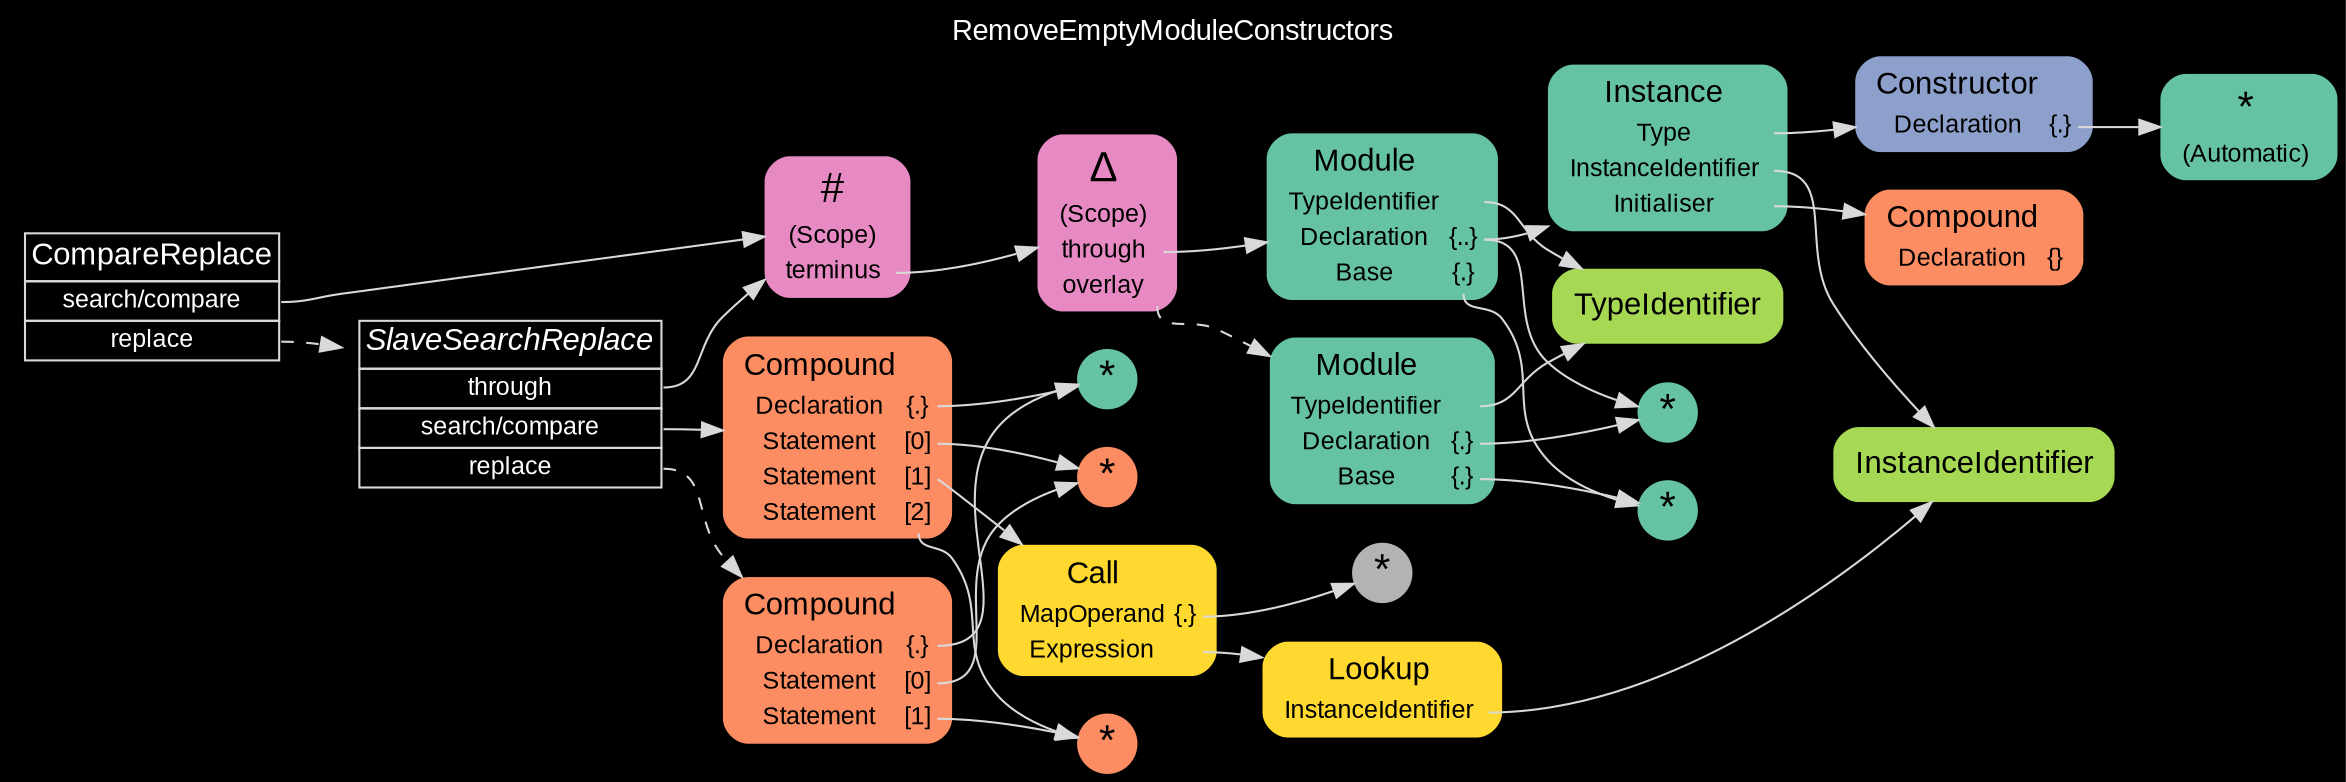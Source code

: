 digraph "RemoveEmptyModuleConstructors" {
label = "RemoveEmptyModuleConstructors"
labelloc = t
graph [
    rankdir = "LR"
    ranksep = 0.3
    bgcolor = black
    color = grey85
    fontcolor = white
    fontname = "Arial"
];
node [
    fontname = "Arial"
];
edge [
    fontname = "Arial"
];

// -------------------- transformation figure --------------------
// -------- block CR#B-3-6 ----------
"CR#B-3-6" [
    fillcolor = black
    fontsize = "12"
    fontcolor = grey60
    shape = "plaintext"
    label = <<TABLE BORDER="0" CELLBORDER="1" CELLSPACING="0">
     <TR><TD><FONT COLOR="white" POINT-SIZE="15">CompareReplace</FONT></TD></TR>
     <TR><TD PORT="port0"><FONT COLOR="white" POINT-SIZE="12">search/compare</FONT></TD></TR>
     <TR><TD PORT="port1"><FONT COLOR="white" POINT-SIZE="12">replace</FONT></TD></TR>
    </TABLE>>
    style = "filled"
    color = grey85
];

// -------- block #B-2-183 ----------
"#B-2-183" [
    fillcolor = "/set28/4"
    fontsize = "12"
    fontcolor = grey60
    shape = "plaintext"
    label = <<TABLE BORDER="0" CELLBORDER="0" CELLSPACING="0">
     <TR><TD><FONT COLOR="black" POINT-SIZE="20">#</FONT></TD></TR>
     <TR><TD><FONT COLOR="black" POINT-SIZE="12">(Scope)</FONT></TD><TD PORT="port0"></TD></TR>
     <TR><TD><FONT COLOR="black" POINT-SIZE="12">terminus</FONT></TD><TD PORT="port1"></TD></TR>
    </TABLE>>
    style = "rounded,filled"
];

// -------- block #B-2-184 ----------
"#B-2-184" [
    fillcolor = "/set28/4"
    fontsize = "12"
    fontcolor = grey60
    shape = "plaintext"
    label = <<TABLE BORDER="0" CELLBORDER="0" CELLSPACING="0">
     <TR><TD><FONT COLOR="black" POINT-SIZE="20">Δ</FONT></TD></TR>
     <TR><TD><FONT COLOR="black" POINT-SIZE="12">(Scope)</FONT></TD><TD PORT="port0"></TD></TR>
     <TR><TD><FONT COLOR="black" POINT-SIZE="12">through</FONT></TD><TD PORT="port1"></TD></TR>
     <TR><TD><FONT COLOR="black" POINT-SIZE="12">overlay</FONT></TD><TD PORT="port2"></TD></TR>
    </TABLE>>
    style = "rounded,filled"
];

// -------- block #B-2-193 ----------
"#B-2-193" [
    fillcolor = "/set28/1"
    fontsize = "12"
    fontcolor = grey60
    shape = "plaintext"
    label = <<TABLE BORDER="0" CELLBORDER="0" CELLSPACING="0">
     <TR><TD><FONT COLOR="black" POINT-SIZE="15">Module</FONT></TD></TR>
     <TR><TD><FONT COLOR="black" POINT-SIZE="12">TypeIdentifier</FONT></TD><TD PORT="port0"></TD></TR>
     <TR><TD><FONT COLOR="black" POINT-SIZE="12">Declaration</FONT></TD><TD PORT="port1"><FONT COLOR="black" POINT-SIZE="12">{..}</FONT></TD></TR>
     <TR><TD><FONT COLOR="black" POINT-SIZE="12">Base</FONT></TD><TD PORT="port2"><FONT COLOR="black" POINT-SIZE="12">{.}</FONT></TD></TR>
    </TABLE>>
    style = "rounded,filled"
];

// -------- block #B-2-202 ----------
"#B-2-202" [
    fillcolor = "/set28/5"
    fontsize = "12"
    fontcolor = grey60
    shape = "plaintext"
    label = <<TABLE BORDER="0" CELLBORDER="0" CELLSPACING="0">
     <TR><TD><FONT COLOR="black" POINT-SIZE="15">TypeIdentifier</FONT></TD></TR>
    </TABLE>>
    style = "rounded,filled"
];

// -------- block #B-2-197 ----------
"#B-2-197" [
    fillcolor = "/set28/1"
    fontsize = "12"
    fontcolor = grey60
    shape = "plaintext"
    label = <<TABLE BORDER="0" CELLBORDER="0" CELLSPACING="0">
     <TR><TD><FONT COLOR="black" POINT-SIZE="15">Instance</FONT></TD></TR>
     <TR><TD><FONT COLOR="black" POINT-SIZE="12">Type</FONT></TD><TD PORT="port0"></TD></TR>
     <TR><TD><FONT COLOR="black" POINT-SIZE="12">InstanceIdentifier</FONT></TD><TD PORT="port1"></TD></TR>
     <TR><TD><FONT COLOR="black" POINT-SIZE="12">Initialiser</FONT></TD><TD PORT="port2"></TD></TR>
    </TABLE>>
    style = "rounded,filled"
];

// -------- block #B-2-200 ----------
"#B-2-200" [
    fillcolor = "/set28/3"
    fontsize = "12"
    fontcolor = grey60
    shape = "plaintext"
    label = <<TABLE BORDER="0" CELLBORDER="0" CELLSPACING="0">
     <TR><TD><FONT COLOR="black" POINT-SIZE="15">Constructor</FONT></TD></TR>
     <TR><TD><FONT COLOR="black" POINT-SIZE="12">Declaration</FONT></TD><TD PORT="port0"><FONT COLOR="black" POINT-SIZE="12">{.}</FONT></TD></TR>
    </TABLE>>
    style = "rounded,filled"
];

// -------- block #B-2-199 ----------
"#B-2-199" [
    fillcolor = "/set28/1"
    fontsize = "12"
    fontcolor = grey60
    shape = "plaintext"
    label = <<TABLE BORDER="0" CELLBORDER="0" CELLSPACING="0">
     <TR><TD><FONT COLOR="black" POINT-SIZE="20">*</FONT></TD></TR>
     <TR><TD><FONT COLOR="black" POINT-SIZE="12">(Automatic)</FONT></TD><TD PORT="port0"></TD></TR>
    </TABLE>>
    style = "rounded,filled"
];

// -------- block #B-2-198 ----------
"#B-2-198" [
    fillcolor = "/set28/5"
    fontsize = "12"
    fontcolor = grey60
    shape = "plaintext"
    label = <<TABLE BORDER="0" CELLBORDER="0" CELLSPACING="0">
     <TR><TD><FONT COLOR="black" POINT-SIZE="15">InstanceIdentifier</FONT></TD></TR>
    </TABLE>>
    style = "rounded,filled"
];

// -------- block #B-2-190 ----------
"#B-2-190" [
    fillcolor = "/set28/2"
    fontsize = "12"
    fontcolor = grey60
    shape = "plaintext"
    label = <<TABLE BORDER="0" CELLBORDER="0" CELLSPACING="0">
     <TR><TD><FONT COLOR="black" POINT-SIZE="15">Compound</FONT></TD></TR>
     <TR><TD><FONT COLOR="black" POINT-SIZE="12">Declaration</FONT></TD><TD PORT="port0"><FONT COLOR="black" POINT-SIZE="12">{}</FONT></TD></TR>
    </TABLE>>
    style = "rounded,filled"
];

// -------- block #B-2-185 ----------
"#B-2-185" [
    fillcolor = "/set28/1"
    fontsize = "12"
    fontcolor = grey60
    shape = "circle"
    label = <<FONT COLOR="black" POINT-SIZE="20">*</FONT>>
    style = "filled"
    penwidth = 0.0
    fixedsize = true
    width = 0.4
    height = 0.4
];

// -------- block #B-2-201 ----------
"#B-2-201" [
    fillcolor = "/set28/1"
    fontsize = "12"
    fontcolor = grey60
    shape = "circle"
    label = <<FONT COLOR="black" POINT-SIZE="20">*</FONT>>
    style = "filled"
    penwidth = 0.0
    fixedsize = true
    width = 0.4
    height = 0.4
];

// -------- block #B-2-194 ----------
"#B-2-194" [
    fillcolor = "/set28/1"
    fontsize = "12"
    fontcolor = grey60
    shape = "plaintext"
    label = <<TABLE BORDER="0" CELLBORDER="0" CELLSPACING="0">
     <TR><TD><FONT COLOR="black" POINT-SIZE="15">Module</FONT></TD></TR>
     <TR><TD><FONT COLOR="black" POINT-SIZE="12">TypeIdentifier</FONT></TD><TD PORT="port0"></TD></TR>
     <TR><TD><FONT COLOR="black" POINT-SIZE="12">Declaration</FONT></TD><TD PORT="port1"><FONT COLOR="black" POINT-SIZE="12">{.}</FONT></TD></TR>
     <TR><TD><FONT COLOR="black" POINT-SIZE="12">Base</FONT></TD><TD PORT="port2"><FONT COLOR="black" POINT-SIZE="12">{.}</FONT></TD></TR>
    </TABLE>>
    style = "rounded,filled"
];

// -------- block #B-2-203 ----------
"#B-2-203" [
    fillcolor = black
    fontsize = "12"
    fontcolor = grey60
    shape = "plaintext"
    label = <<TABLE BORDER="0" CELLBORDER="1" CELLSPACING="0">
     <TR><TD><FONT COLOR="white" POINT-SIZE="15"><I>SlaveSearchReplace</I></FONT></TD></TR>
     <TR><TD PORT="port0"><FONT COLOR="white" POINT-SIZE="12">through</FONT></TD></TR>
     <TR><TD PORT="port1"><FONT COLOR="white" POINT-SIZE="12">search/compare</FONT></TD></TR>
     <TR><TD PORT="port2"><FONT COLOR="white" POINT-SIZE="12">replace</FONT></TD></TR>
    </TABLE>>
    style = "filled"
    color = grey85
];

// -------- block #B-2-191 ----------
"#B-2-191" [
    fillcolor = "/set28/2"
    fontsize = "12"
    fontcolor = grey60
    shape = "plaintext"
    label = <<TABLE BORDER="0" CELLBORDER="0" CELLSPACING="0">
     <TR><TD><FONT COLOR="black" POINT-SIZE="15">Compound</FONT></TD></TR>
     <TR><TD><FONT COLOR="black" POINT-SIZE="12">Declaration</FONT></TD><TD PORT="port0"><FONT COLOR="black" POINT-SIZE="12">{.}</FONT></TD></TR>
     <TR><TD><FONT COLOR="black" POINT-SIZE="12">Statement</FONT></TD><TD PORT="port1"><FONT COLOR="black" POINT-SIZE="12">[0]</FONT></TD></TR>
     <TR><TD><FONT COLOR="black" POINT-SIZE="12">Statement</FONT></TD><TD PORT="port2"><FONT COLOR="black" POINT-SIZE="12">[1]</FONT></TD></TR>
     <TR><TD><FONT COLOR="black" POINT-SIZE="12">Statement</FONT></TD><TD PORT="port3"><FONT COLOR="black" POINT-SIZE="12">[2]</FONT></TD></TR>
    </TABLE>>
    style = "rounded,filled"
];

// -------- block #B-2-186 ----------
"#B-2-186" [
    fillcolor = "/set28/1"
    fontsize = "12"
    fontcolor = grey60
    shape = "circle"
    label = <<FONT COLOR="black" POINT-SIZE="20">*</FONT>>
    style = "filled"
    penwidth = 0.0
    fixedsize = true
    width = 0.4
    height = 0.4
];

// -------- block #B-2-187 ----------
"#B-2-187" [
    fillcolor = "/set28/2"
    fontsize = "12"
    fontcolor = grey60
    shape = "circle"
    label = <<FONT COLOR="black" POINT-SIZE="20">*</FONT>>
    style = "filled"
    penwidth = 0.0
    fixedsize = true
    width = 0.4
    height = 0.4
];

// -------- block #B-2-195 ----------
"#B-2-195" [
    fillcolor = "/set28/6"
    fontsize = "12"
    fontcolor = grey60
    shape = "plaintext"
    label = <<TABLE BORDER="0" CELLBORDER="0" CELLSPACING="0">
     <TR><TD><FONT COLOR="black" POINT-SIZE="15">Call</FONT></TD></TR>
     <TR><TD><FONT COLOR="black" POINT-SIZE="12">MapOperand</FONT></TD><TD PORT="port0"><FONT COLOR="black" POINT-SIZE="12">{.}</FONT></TD></TR>
     <TR><TD><FONT COLOR="black" POINT-SIZE="12">Expression</FONT></TD><TD PORT="port1"></TD></TR>
    </TABLE>>
    style = "rounded,filled"
];

// -------- block #B-2-189 ----------
"#B-2-189" [
    fillcolor = "/set28/8"
    fontsize = "12"
    fontcolor = grey60
    shape = "circle"
    label = <<FONT COLOR="black" POINT-SIZE="20">*</FONT>>
    style = "filled"
    penwidth = 0.0
    fixedsize = true
    width = 0.4
    height = 0.4
];

// -------- block #B-2-196 ----------
"#B-2-196" [
    fillcolor = "/set28/6"
    fontsize = "12"
    fontcolor = grey60
    shape = "plaintext"
    label = <<TABLE BORDER="0" CELLBORDER="0" CELLSPACING="0">
     <TR><TD><FONT COLOR="black" POINT-SIZE="15">Lookup</FONT></TD></TR>
     <TR><TD><FONT COLOR="black" POINT-SIZE="12">InstanceIdentifier</FONT></TD><TD PORT="port0"></TD></TR>
    </TABLE>>
    style = "rounded,filled"
];

// -------- block #B-2-188 ----------
"#B-2-188" [
    fillcolor = "/set28/2"
    fontsize = "12"
    fontcolor = grey60
    shape = "circle"
    label = <<FONT COLOR="black" POINT-SIZE="20">*</FONT>>
    style = "filled"
    penwidth = 0.0
    fixedsize = true
    width = 0.4
    height = 0.4
];

// -------- block #B-2-192 ----------
"#B-2-192" [
    fillcolor = "/set28/2"
    fontsize = "12"
    fontcolor = grey60
    shape = "plaintext"
    label = <<TABLE BORDER="0" CELLBORDER="0" CELLSPACING="0">
     <TR><TD><FONT COLOR="black" POINT-SIZE="15">Compound</FONT></TD></TR>
     <TR><TD><FONT COLOR="black" POINT-SIZE="12">Declaration</FONT></TD><TD PORT="port0"><FONT COLOR="black" POINT-SIZE="12">{.}</FONT></TD></TR>
     <TR><TD><FONT COLOR="black" POINT-SIZE="12">Statement</FONT></TD><TD PORT="port1"><FONT COLOR="black" POINT-SIZE="12">[0]</FONT></TD></TR>
     <TR><TD><FONT COLOR="black" POINT-SIZE="12">Statement</FONT></TD><TD PORT="port2"><FONT COLOR="black" POINT-SIZE="12">[1]</FONT></TD></TR>
    </TABLE>>
    style = "rounded,filled"
];

"CR#B-3-6":port0 -> "#B-2-183" [
    color = grey85
    fontcolor = white
];

"CR#B-3-6":port1 -> "#B-2-203" [
    style="dashed"
    color = grey85
    fontcolor = white
];

"#B-2-183":port1 -> "#B-2-184" [
    color = grey85
    fontcolor = white
];

"#B-2-184":port1 -> "#B-2-193" [
    color = grey85
    fontcolor = white
];

"#B-2-184":port2 -> "#B-2-194" [
    style="dashed"
    color = grey85
    fontcolor = white
];

"#B-2-193":port0 -> "#B-2-202" [
    color = grey85
    fontcolor = white
];

"#B-2-193":port1 -> "#B-2-197" [
    color = grey85
    fontcolor = white
];

"#B-2-193":port1 -> "#B-2-185" [
    color = grey85
    fontcolor = white
];

"#B-2-193":port2 -> "#B-2-201" [
    color = grey85
    fontcolor = white
];

"#B-2-197":port0 -> "#B-2-200" [
    color = grey85
    fontcolor = white
];

"#B-2-197":port1 -> "#B-2-198" [
    color = grey85
    fontcolor = white
];

"#B-2-197":port2 -> "#B-2-190" [
    color = grey85
    fontcolor = white
];

"#B-2-200":port0 -> "#B-2-199" [
    color = grey85
    fontcolor = white
];

"#B-2-194":port0 -> "#B-2-202" [
    color = grey85
    fontcolor = white
];

"#B-2-194":port1 -> "#B-2-185" [
    color = grey85
    fontcolor = white
];

"#B-2-194":port2 -> "#B-2-201" [
    color = grey85
    fontcolor = white
];

"#B-2-203":port0 -> "#B-2-183" [
    color = grey85
    fontcolor = white
];

"#B-2-203":port1 -> "#B-2-191" [
    color = grey85
    fontcolor = white
];

"#B-2-203":port2 -> "#B-2-192" [
    style="dashed"
    color = grey85
    fontcolor = white
];

"#B-2-191":port0 -> "#B-2-186" [
    color = grey85
    fontcolor = white
];

"#B-2-191":port1 -> "#B-2-187" [
    color = grey85
    fontcolor = white
];

"#B-2-191":port2 -> "#B-2-195" [
    color = grey85
    fontcolor = white
];

"#B-2-191":port3 -> "#B-2-188" [
    color = grey85
    fontcolor = white
];

"#B-2-195":port0 -> "#B-2-189" [
    color = grey85
    fontcolor = white
];

"#B-2-195":port1 -> "#B-2-196" [
    color = grey85
    fontcolor = white
];

"#B-2-196":port0 -> "#B-2-198" [
    color = grey85
    fontcolor = white
];

"#B-2-192":port0 -> "#B-2-186" [
    color = grey85
    fontcolor = white
];

"#B-2-192":port1 -> "#B-2-187" [
    color = grey85
    fontcolor = white
];

"#B-2-192":port2 -> "#B-2-188" [
    color = grey85
    fontcolor = white
];


}
